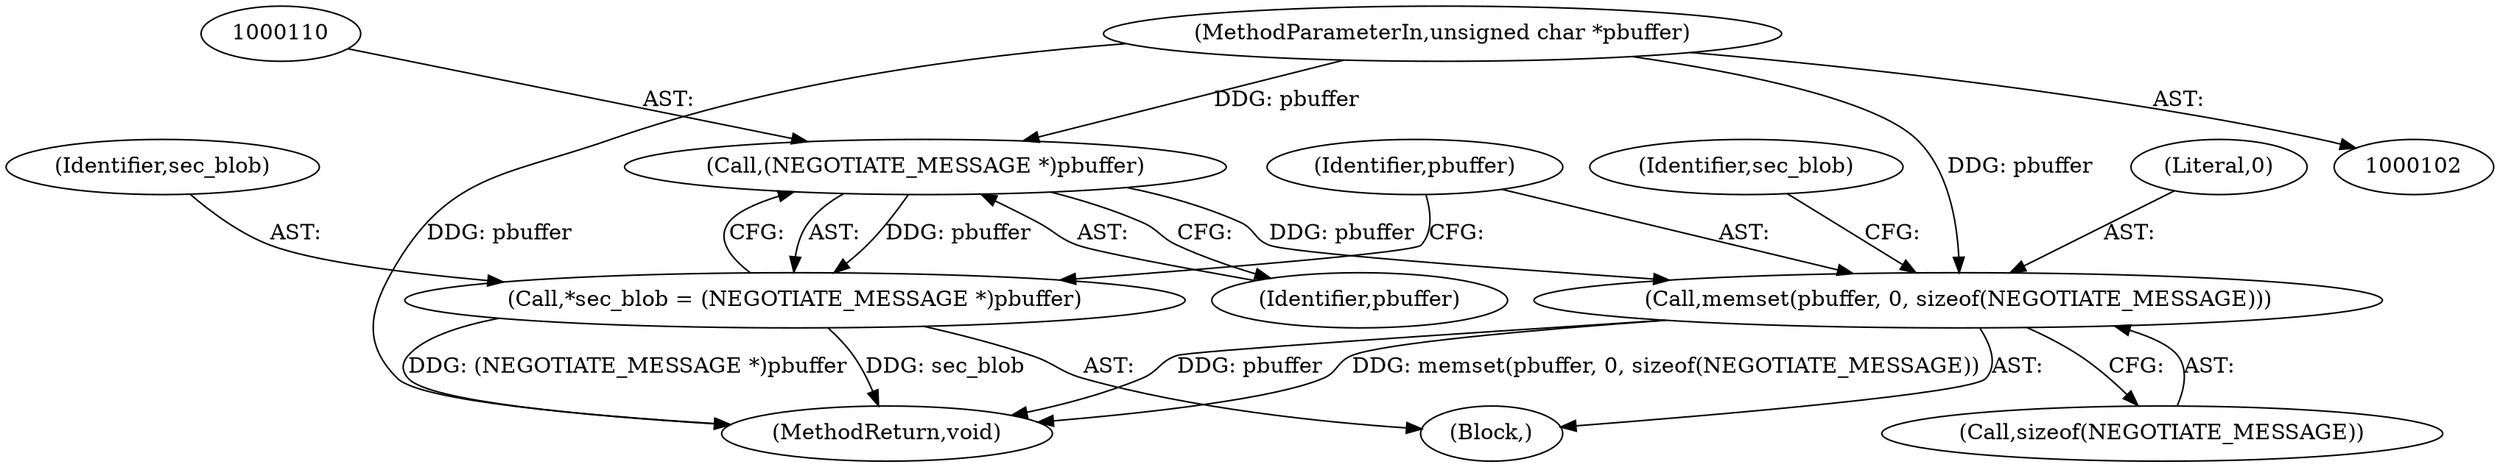 digraph "0_linux_cabfb3680f78981d26c078a26e5c748531257ebb_0@pointer" {
"1000109" [label="(Call,(NEGOTIATE_MESSAGE *)pbuffer)"];
"1000103" [label="(MethodParameterIn,unsigned char *pbuffer)"];
"1000107" [label="(Call,*sec_blob = (NEGOTIATE_MESSAGE *)pbuffer)"];
"1000113" [label="(Call,memset(pbuffer, 0, sizeof(NEGOTIATE_MESSAGE)))"];
"1000115" [label="(Literal,0)"];
"1000111" [label="(Identifier,pbuffer)"];
"1000107" [label="(Call,*sec_blob = (NEGOTIATE_MESSAGE *)pbuffer)"];
"1000109" [label="(Call,(NEGOTIATE_MESSAGE *)pbuffer)"];
"1000114" [label="(Identifier,pbuffer)"];
"1000105" [label="(Block,)"];
"1000113" [label="(Call,memset(pbuffer, 0, sizeof(NEGOTIATE_MESSAGE)))"];
"1000103" [label="(MethodParameterIn,unsigned char *pbuffer)"];
"1000120" [label="(Identifier,sec_blob)"];
"1000216" [label="(MethodReturn,void)"];
"1000116" [label="(Call,sizeof(NEGOTIATE_MESSAGE))"];
"1000108" [label="(Identifier,sec_blob)"];
"1000109" -> "1000107"  [label="AST: "];
"1000109" -> "1000111"  [label="CFG: "];
"1000110" -> "1000109"  [label="AST: "];
"1000111" -> "1000109"  [label="AST: "];
"1000107" -> "1000109"  [label="CFG: "];
"1000109" -> "1000107"  [label="DDG: pbuffer"];
"1000103" -> "1000109"  [label="DDG: pbuffer"];
"1000109" -> "1000113"  [label="DDG: pbuffer"];
"1000103" -> "1000102"  [label="AST: "];
"1000103" -> "1000216"  [label="DDG: pbuffer"];
"1000103" -> "1000113"  [label="DDG: pbuffer"];
"1000107" -> "1000105"  [label="AST: "];
"1000108" -> "1000107"  [label="AST: "];
"1000114" -> "1000107"  [label="CFG: "];
"1000107" -> "1000216"  [label="DDG: sec_blob"];
"1000107" -> "1000216"  [label="DDG: (NEGOTIATE_MESSAGE *)pbuffer"];
"1000113" -> "1000105"  [label="AST: "];
"1000113" -> "1000116"  [label="CFG: "];
"1000114" -> "1000113"  [label="AST: "];
"1000115" -> "1000113"  [label="AST: "];
"1000116" -> "1000113"  [label="AST: "];
"1000120" -> "1000113"  [label="CFG: "];
"1000113" -> "1000216"  [label="DDG: pbuffer"];
"1000113" -> "1000216"  [label="DDG: memset(pbuffer, 0, sizeof(NEGOTIATE_MESSAGE))"];
}
